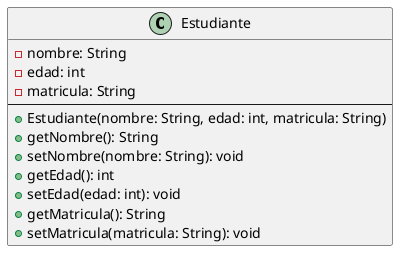 @startuml
class Estudiante{
-nombre: String
-edad: int
-matricula: String
--
+Estudiante(nombre: String, edad: int, matricula: String)
+getNombre(): String
+setNombre(nombre: String): void
+getEdad(): int
+setEdad(edad: int): void
+getMatricula(): String
+setMatricula(matricula: String): void
}

@enduml